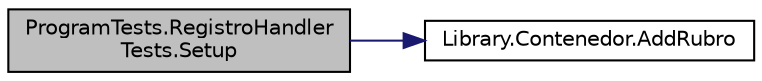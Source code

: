 digraph "ProgramTests.RegistroHandlerTests.Setup"
{
 // INTERACTIVE_SVG=YES
 // LATEX_PDF_SIZE
  edge [fontname="Helvetica",fontsize="10",labelfontname="Helvetica",labelfontsize="10"];
  node [fontname="Helvetica",fontsize="10",shape=record];
  rankdir="LR";
  Node1 [label="ProgramTests.RegistroHandler\lTests.Setup",height=0.2,width=0.4,color="black", fillcolor="grey75", style="filled", fontcolor="black",tooltip="Crea una instancia de contenedor, el handler a probar, un rubro, el message asi como asignarle una ID..."];
  Node1 -> Node2 [color="midnightblue",fontsize="10",style="solid",fontname="Helvetica"];
  Node2 [label="Library.Contenedor.AddRubro",height=0.2,width=0.4,color="black", fillcolor="white", style="filled",URL="$classLibrary_1_1Contenedor.html#aa951b364d9bedb1426f5d84636c2b16a",tooltip="Añiade un rubro a la lista de rubros."];
}
